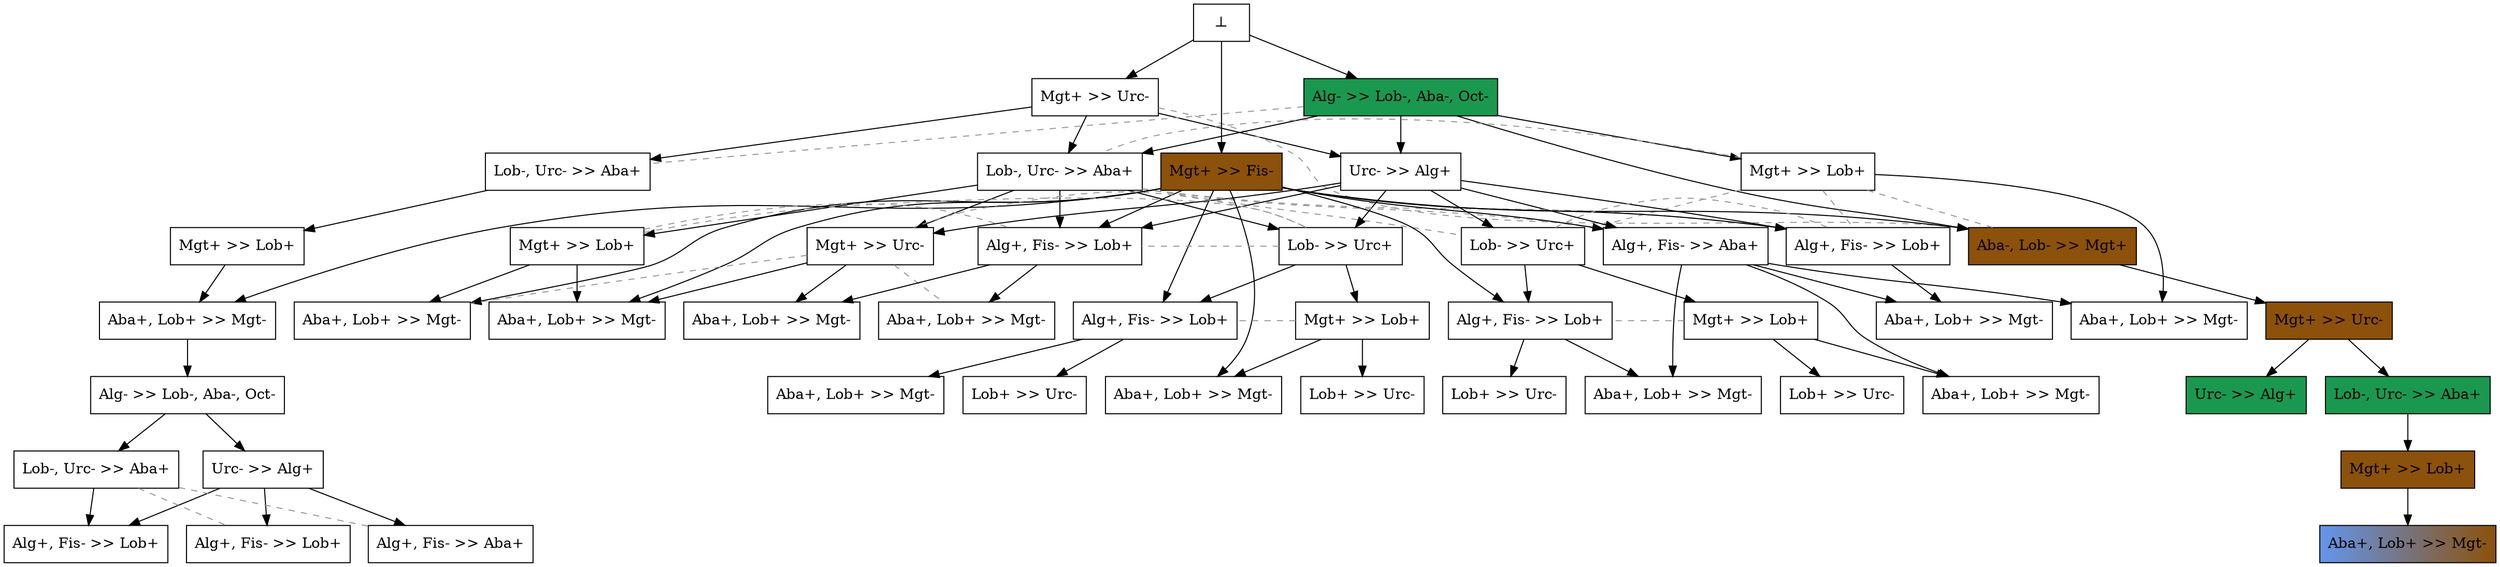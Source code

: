 digraph test {
  e3 -> e7;
  e1 -> e8;
  e1 -> e12;
  e3 -> e12;
  e1 -> e14;
  e3 -> e14;
  e7 -> e16;
  e1 -> e17;
  e2 -> e17;
  e12 -> e24;
  e14 -> e27;
  e17 -> e31;
  e2 -> e36;
  e12 -> e36;
  e2 -> e38;
  e12 -> e38;
  e12 -> e43;
  e14 -> e43;
  e12 -> e44;
  e14 -> e44;
  e24 -> e46;
  e31 -> e47;
  e31 -> e49;
  e2 -> e55;
  e16 -> e55;
  e2 -> e59;
  e12 -> e59;
  e14 -> e59;
  e2 -> e61;
  e24 -> e61;
  e43 -> e69;
  e49 -> e79;
  e55 -> e80;
  e2 -> e81;
  e27 -> e81;
  e36 -> e86;
  e38 -> e86;
  e2 -> e88;
  e43 -> e88;
  e80 -> e102;
  e80 -> e105;
  e38 -> e113;
  e61 -> e113;
  e102 -> e114;
  e102 -> e178;
  e105 -> e178;
  e2 -> e211;
  e27 -> e211;
  e44 -> e211;
  e2 -> e215;
  e69 -> e215;
  e38 -> e270;
  e46 -> e270;
  e102 -> e275;
  e44 -> e276;
  e59 -> e276;
  e88 -> e281;
  e88 -> e291;
  e79 -> e314;
  e69 -> e400;
  e8 -> e403;
  e38 -> e403;
  e59 -> e426;
  e61 -> e443;
  e46 -> e525;
  e0 -> e1;
  e0 -> e2;
  e0 -> e3;

//conflicts
  e1 -> e7 [arrowhead=none color=gray60 style=dashed constraint=false];
  e3 -> e17 [arrowhead=none color=gray60 style=dashed constraint=false];
  e8 -> e14 [arrowhead=none color=gray60 style=dashed constraint=false];
  e8 -> e17 [arrowhead=none color=gray60 style=dashed constraint=false];
  e8 -> e24 [arrowhead=none color=gray60 style=dashed constraint=false];
  e8 -> e36 [arrowhead=none color=gray60 style=dashed constraint=false];
  e14 -> e24 [arrowhead=none color=gray60 style=dashed constraint=false];
  e14 -> e36 [arrowhead=none color=gray60 style=dashed constraint=false];
  e14 -> e38 [arrowhead=none color=gray60 style=dashed constraint=false];
  e24 -> e36 [arrowhead=none color=gray60 style=dashed constraint=false];
  e27 -> e43 [arrowhead=none color=gray60 style=dashed constraint=false];
  e27 -> e59 [arrowhead=none color=gray60 style=dashed constraint=false];
  e43 -> e44 [arrowhead=none color=gray60 style=dashed constraint=false];
  e43 -> e59 [arrowhead=none color=gray60 style=dashed constraint=false];
  e44 -> e81 [arrowhead=none color=gray60 style=dashed constraint=false];
  e44 -> e426 [arrowhead=none color=gray60 style=dashed constraint=false];
  e46 -> e61 [arrowhead=none color=gray60 style=dashed constraint=false];
  e69 -> e88 [arrowhead=none color=gray60 style=dashed constraint=false];
  e105 -> e114 [arrowhead=none color=gray60 style=dashed constraint=false];
  e105 -> e275 [arrowhead=none color=gray60 style=dashed constraint=false];

  e1 [color="black" fillcolor="#1a9850:#1a9850" label="Alg- >> Lob-, Aba-, Oct-" shape=box style=filled];
  e2 [color="black" fillcolor="#8c510a:#8c510a" label="Mgt+ >> Fis-" shape=box style=filled];
  e3 [color="black" fillcolor="white:white" label="Mgt+ >> Urc-" shape=box style=filled];
  e7 [color="black" fillcolor="white:white" label="Lob-, Urc- >> Aba+" shape=box style=filled];
  e8 [color="black" fillcolor="white:white" label="Mgt+ >> Lob+" shape=box style=filled];
  e12 [color="black" fillcolor="white:white" label="Urc- >> Alg+" shape=box style=filled];
  e14 [color="black" fillcolor="white:white" label="Lob-, Urc- >> Aba+" shape=box style=filled];
  e16 [color="black" fillcolor="white:white" label="Mgt+ >> Lob+" shape=box style=filled];
  e17 [color="black" fillcolor="#8c510a:#8c510a" label="Aba-, Lob- >> Mgt+" shape=box style=filled];
  e24 [color="black" fillcolor="white:white" label="Lob- >> Urc+" shape=box style=filled];
  e27 [color="black" fillcolor="white:white" label="Mgt+ >> Lob+" shape=box style=filled];
  e31 [color="black" fillcolor="#8c510a:#8c510a" label="Mgt+ >> Urc-" shape=box style=filled];
  e36 [color="black" fillcolor="white:white" label="Alg+, Fis- >> Lob+" shape=box style=filled];
  e38 [color="black" fillcolor="white:white" label="Alg+, Fis- >> Aba+" shape=box style=filled];
  e43 [color="black" fillcolor="white:white" label="Lob- >> Urc+" shape=box style=filled];
  e44 [color="black" fillcolor="white:white" label="Mgt+ >> Urc-" shape=box style=filled];
  e46 [color="black" fillcolor="white:white" label="Mgt+ >> Lob+" shape=box style=filled];
  e47 [color="black" fillcolor="#1a9850:#1a9850" label="Urc- >> Alg+" shape=box style=filled];
  e49 [color="black" fillcolor="#1a9850:#1a9850" label="Lob-, Urc- >> Aba+" shape=box style=filled];
  e55 [color="black" fillcolor="white:white" label="Aba+, Lob+ >> Mgt-" shape=box style=filled];
  e59 [color="black" fillcolor="white:white" label="Alg+, Fis- >> Lob+" shape=box style=filled];
  e61 [color="black" fillcolor="white:white" label="Alg+, Fis- >> Lob+" shape=box style=filled];
  e69 [color="black" fillcolor="white:white" label="Mgt+ >> Lob+" shape=box style=filled];
  e79 [color="black" fillcolor="#8c510a:#8c510a" label="Mgt+ >> Lob+" shape=box style=filled];
  e80 [color="black" fillcolor="white:white" label="Alg- >> Lob-, Aba-, Oct-" shape=box style=filled];
  e81 [color="black" fillcolor="white:white" label="Aba+, Lob+ >> Mgt-" shape=box style=filled];
  e86 [color="black" fillcolor="white:white" label="Aba+, Lob+ >> Mgt-" shape=box style=filled];
  e88 [color="black" fillcolor="white:white" label="Alg+, Fis- >> Lob+" shape=box style=filled];
  e102 [color="black" fillcolor="white:white" label="Urc- >> Alg+" shape=box style=filled];
  e105 [color="black" fillcolor="white:white" label="Lob-, Urc- >> Aba+" shape=box style=filled];
  e113 [color="black" fillcolor="white:white" label="Aba+, Lob+ >> Mgt-" shape=box style=filled];
  e114 [color="black" fillcolor="white:white" label="Alg+, Fis- >> Aba+" shape=box style=filled];
  e178 [color="black" fillcolor="white:white" label="Alg+, Fis- >> Lob+" shape=box style=filled];
  e211 [color="black" fillcolor="white:white" label="Aba+, Lob+ >> Mgt-" shape=box style=filled];
  e215 [color="black" fillcolor="white:white" label="Aba+, Lob+ >> Mgt-" shape=box style=filled];
  e270 [color="black" fillcolor="white:white" label="Aba+, Lob+ >> Mgt-" shape=box style=filled];
  e275 [color="black" fillcolor="white:white" label="Alg+, Fis- >> Lob+" shape=box style=filled];
  e276 [color="black" fillcolor="white:white" label="Aba+, Lob+ >> Mgt-" shape=box style=filled];
  e281 [color="black" fillcolor="white:white" label="Aba+, Lob+ >> Mgt-" shape=box style=filled];
  e291 [color="black" fillcolor="white:white" label="Lob+ >> Urc-" shape=box style=filled];
  e314 [color="black" fillcolor="cornflowerblue:#8c510a" label="Aba+, Lob+ >> Mgt-" shape=box style=filled];
  e400 [color="black" fillcolor="white:white" label="Lob+ >> Urc-" shape=box style=filled];
  e403 [color="black" fillcolor="white:white" label="Aba+, Lob+ >> Mgt-" shape=box style=filled];
  e426 [color="black" fillcolor="white:white" label="Aba+, Lob+ >> Mgt-" shape=box style=filled];
  e443 [color="black" fillcolor="white:white" label="Lob+ >> Urc-" shape=box style=filled];
  e525 [color="black" fillcolor="white:white" label="Lob+ >> Urc-" shape=box style=filled];
  e0 [fillcolor="white" label="⊥" shape=box style=filled];
}

